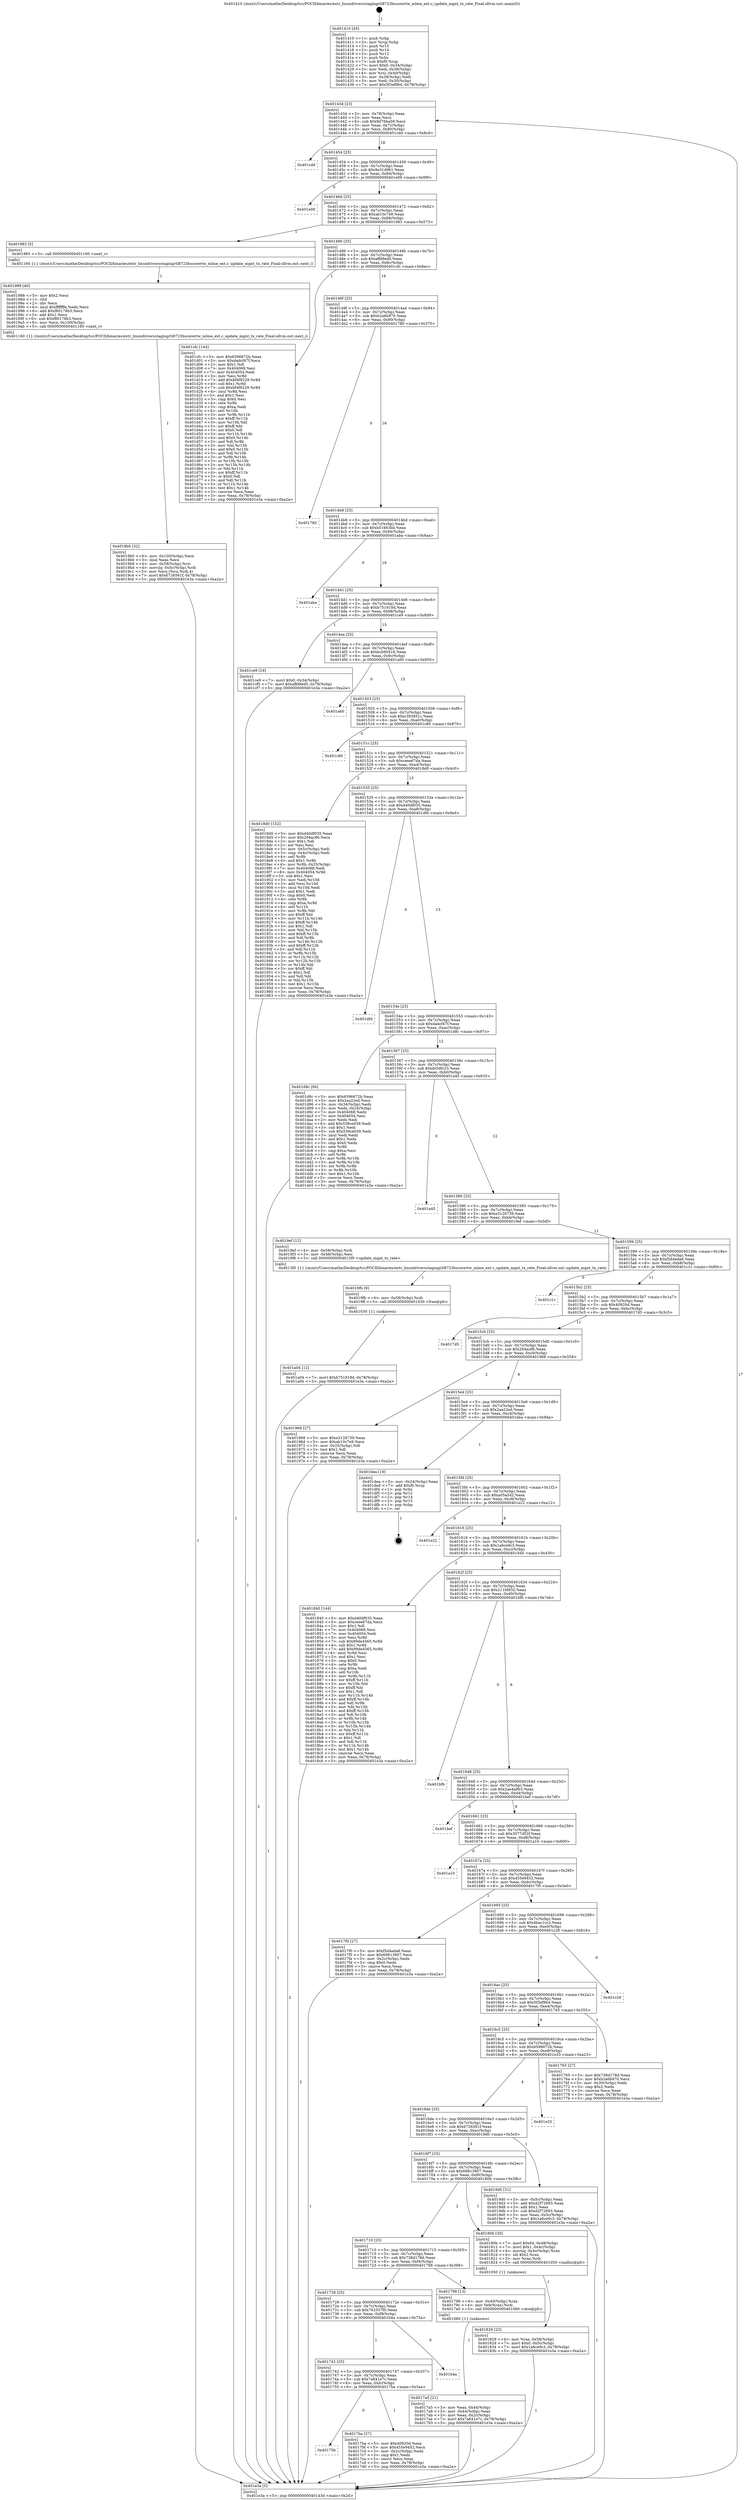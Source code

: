digraph "0x401410" {
  label = "0x401410 (/mnt/c/Users/mathe/Desktop/tcc/POCII/binaries/extr_linuxdriversstagingrtl8723bscorertw_mlme_ext.c_update_mgnt_tx_rate_Final-ollvm.out::main(0))"
  labelloc = "t"
  node[shape=record]

  Entry [label="",width=0.3,height=0.3,shape=circle,fillcolor=black,style=filled]
  "0x40143d" [label="{
     0x40143d [23]\l
     | [instrs]\l
     &nbsp;&nbsp;0x40143d \<+3\>: mov -0x78(%rbp),%eax\l
     &nbsp;&nbsp;0x401440 \<+2\>: mov %eax,%ecx\l
     &nbsp;&nbsp;0x401442 \<+6\>: sub $0x8d76ba59,%ecx\l
     &nbsp;&nbsp;0x401448 \<+3\>: mov %eax,-0x7c(%rbp)\l
     &nbsp;&nbsp;0x40144b \<+3\>: mov %ecx,-0x80(%rbp)\l
     &nbsp;&nbsp;0x40144e \<+6\>: je 0000000000401cdd \<main+0x8cd\>\l
  }"]
  "0x401cdd" [label="{
     0x401cdd\l
  }", style=dashed]
  "0x401454" [label="{
     0x401454 [25]\l
     | [instrs]\l
     &nbsp;&nbsp;0x401454 \<+5\>: jmp 0000000000401459 \<main+0x49\>\l
     &nbsp;&nbsp;0x401459 \<+3\>: mov -0x7c(%rbp),%eax\l
     &nbsp;&nbsp;0x40145c \<+5\>: sub $0x9e31d961,%eax\l
     &nbsp;&nbsp;0x401461 \<+6\>: mov %eax,-0x84(%rbp)\l
     &nbsp;&nbsp;0x401467 \<+6\>: je 0000000000401e09 \<main+0x9f9\>\l
  }"]
  Exit [label="",width=0.3,height=0.3,shape=circle,fillcolor=black,style=filled,peripheries=2]
  "0x401e09" [label="{
     0x401e09\l
  }", style=dashed]
  "0x40146d" [label="{
     0x40146d [25]\l
     | [instrs]\l
     &nbsp;&nbsp;0x40146d \<+5\>: jmp 0000000000401472 \<main+0x62\>\l
     &nbsp;&nbsp;0x401472 \<+3\>: mov -0x7c(%rbp),%eax\l
     &nbsp;&nbsp;0x401475 \<+5\>: sub $0xab10c7e9,%eax\l
     &nbsp;&nbsp;0x40147a \<+6\>: mov %eax,-0x88(%rbp)\l
     &nbsp;&nbsp;0x401480 \<+6\>: je 0000000000401983 \<main+0x573\>\l
  }"]
  "0x401a04" [label="{
     0x401a04 [12]\l
     | [instrs]\l
     &nbsp;&nbsp;0x401a04 \<+7\>: movl $0xb751918d,-0x78(%rbp)\l
     &nbsp;&nbsp;0x401a0b \<+5\>: jmp 0000000000401e3a \<main+0xa2a\>\l
  }"]
  "0x401983" [label="{
     0x401983 [5]\l
     | [instrs]\l
     &nbsp;&nbsp;0x401983 \<+5\>: call 0000000000401160 \<next_i\>\l
     | [calls]\l
     &nbsp;&nbsp;0x401160 \{1\} (/mnt/c/Users/mathe/Desktop/tcc/POCII/binaries/extr_linuxdriversstagingrtl8723bscorertw_mlme_ext.c_update_mgnt_tx_rate_Final-ollvm.out::next_i)\l
  }"]
  "0x401486" [label="{
     0x401486 [25]\l
     | [instrs]\l
     &nbsp;&nbsp;0x401486 \<+5\>: jmp 000000000040148b \<main+0x7b\>\l
     &nbsp;&nbsp;0x40148b \<+3\>: mov -0x7c(%rbp),%eax\l
     &nbsp;&nbsp;0x40148e \<+5\>: sub $0xaffd9ed0,%eax\l
     &nbsp;&nbsp;0x401493 \<+6\>: mov %eax,-0x8c(%rbp)\l
     &nbsp;&nbsp;0x401499 \<+6\>: je 0000000000401cfc \<main+0x8ec\>\l
  }"]
  "0x4019fb" [label="{
     0x4019fb [9]\l
     | [instrs]\l
     &nbsp;&nbsp;0x4019fb \<+4\>: mov -0x58(%rbp),%rdi\l
     &nbsp;&nbsp;0x4019ff \<+5\>: call 0000000000401030 \<free@plt\>\l
     | [calls]\l
     &nbsp;&nbsp;0x401030 \{1\} (unknown)\l
  }"]
  "0x401cfc" [label="{
     0x401cfc [144]\l
     | [instrs]\l
     &nbsp;&nbsp;0x401cfc \<+5\>: mov $0x6596672b,%eax\l
     &nbsp;&nbsp;0x401d01 \<+5\>: mov $0xdadcf47f,%ecx\l
     &nbsp;&nbsp;0x401d06 \<+2\>: mov $0x1,%dl\l
     &nbsp;&nbsp;0x401d08 \<+7\>: mov 0x404068,%esi\l
     &nbsp;&nbsp;0x401d0f \<+7\>: mov 0x404054,%edi\l
     &nbsp;&nbsp;0x401d16 \<+3\>: mov %esi,%r8d\l
     &nbsp;&nbsp;0x401d19 \<+7\>: add $0xbf4f9229,%r8d\l
     &nbsp;&nbsp;0x401d20 \<+4\>: sub $0x1,%r8d\l
     &nbsp;&nbsp;0x401d24 \<+7\>: sub $0xbf4f9229,%r8d\l
     &nbsp;&nbsp;0x401d2b \<+4\>: imul %r8d,%esi\l
     &nbsp;&nbsp;0x401d2f \<+3\>: and $0x1,%esi\l
     &nbsp;&nbsp;0x401d32 \<+3\>: cmp $0x0,%esi\l
     &nbsp;&nbsp;0x401d35 \<+4\>: sete %r9b\l
     &nbsp;&nbsp;0x401d39 \<+3\>: cmp $0xa,%edi\l
     &nbsp;&nbsp;0x401d3c \<+4\>: setl %r10b\l
     &nbsp;&nbsp;0x401d40 \<+3\>: mov %r9b,%r11b\l
     &nbsp;&nbsp;0x401d43 \<+4\>: xor $0xff,%r11b\l
     &nbsp;&nbsp;0x401d47 \<+3\>: mov %r10b,%bl\l
     &nbsp;&nbsp;0x401d4a \<+3\>: xor $0xff,%bl\l
     &nbsp;&nbsp;0x401d4d \<+3\>: xor $0x0,%dl\l
     &nbsp;&nbsp;0x401d50 \<+3\>: mov %r11b,%r14b\l
     &nbsp;&nbsp;0x401d53 \<+4\>: and $0x0,%r14b\l
     &nbsp;&nbsp;0x401d57 \<+3\>: and %dl,%r9b\l
     &nbsp;&nbsp;0x401d5a \<+3\>: mov %bl,%r15b\l
     &nbsp;&nbsp;0x401d5d \<+4\>: and $0x0,%r15b\l
     &nbsp;&nbsp;0x401d61 \<+3\>: and %dl,%r10b\l
     &nbsp;&nbsp;0x401d64 \<+3\>: or %r9b,%r14b\l
     &nbsp;&nbsp;0x401d67 \<+3\>: or %r10b,%r15b\l
     &nbsp;&nbsp;0x401d6a \<+3\>: xor %r15b,%r14b\l
     &nbsp;&nbsp;0x401d6d \<+3\>: or %bl,%r11b\l
     &nbsp;&nbsp;0x401d70 \<+4\>: xor $0xff,%r11b\l
     &nbsp;&nbsp;0x401d74 \<+3\>: or $0x0,%dl\l
     &nbsp;&nbsp;0x401d77 \<+3\>: and %dl,%r11b\l
     &nbsp;&nbsp;0x401d7a \<+3\>: or %r11b,%r14b\l
     &nbsp;&nbsp;0x401d7d \<+4\>: test $0x1,%r14b\l
     &nbsp;&nbsp;0x401d81 \<+3\>: cmovne %ecx,%eax\l
     &nbsp;&nbsp;0x401d84 \<+3\>: mov %eax,-0x78(%rbp)\l
     &nbsp;&nbsp;0x401d87 \<+5\>: jmp 0000000000401e3a \<main+0xa2a\>\l
  }"]
  "0x40149f" [label="{
     0x40149f [25]\l
     | [instrs]\l
     &nbsp;&nbsp;0x40149f \<+5\>: jmp 00000000004014a4 \<main+0x94\>\l
     &nbsp;&nbsp;0x4014a4 \<+3\>: mov -0x7c(%rbp),%eax\l
     &nbsp;&nbsp;0x4014a7 \<+5\>: sub $0xb2a6b970,%eax\l
     &nbsp;&nbsp;0x4014ac \<+6\>: mov %eax,-0x90(%rbp)\l
     &nbsp;&nbsp;0x4014b2 \<+6\>: je 0000000000401780 \<main+0x370\>\l
  }"]
  "0x4019b0" [label="{
     0x4019b0 [32]\l
     | [instrs]\l
     &nbsp;&nbsp;0x4019b0 \<+6\>: mov -0x100(%rbp),%ecx\l
     &nbsp;&nbsp;0x4019b6 \<+3\>: imul %eax,%ecx\l
     &nbsp;&nbsp;0x4019b9 \<+4\>: mov -0x58(%rbp),%rsi\l
     &nbsp;&nbsp;0x4019bd \<+4\>: movslq -0x5c(%rbp),%rdi\l
     &nbsp;&nbsp;0x4019c1 \<+3\>: mov %ecx,(%rsi,%rdi,4)\l
     &nbsp;&nbsp;0x4019c4 \<+7\>: movl $0x6726561f,-0x78(%rbp)\l
     &nbsp;&nbsp;0x4019cb \<+5\>: jmp 0000000000401e3a \<main+0xa2a\>\l
  }"]
  "0x401780" [label="{
     0x401780\l
  }", style=dashed]
  "0x4014b8" [label="{
     0x4014b8 [25]\l
     | [instrs]\l
     &nbsp;&nbsp;0x4014b8 \<+5\>: jmp 00000000004014bd \<main+0xad\>\l
     &nbsp;&nbsp;0x4014bd \<+3\>: mov -0x7c(%rbp),%eax\l
     &nbsp;&nbsp;0x4014c0 \<+5\>: sub $0xb51663bb,%eax\l
     &nbsp;&nbsp;0x4014c5 \<+6\>: mov %eax,-0x94(%rbp)\l
     &nbsp;&nbsp;0x4014cb \<+6\>: je 0000000000401aba \<main+0x6aa\>\l
  }"]
  "0x401988" [label="{
     0x401988 [40]\l
     | [instrs]\l
     &nbsp;&nbsp;0x401988 \<+5\>: mov $0x2,%ecx\l
     &nbsp;&nbsp;0x40198d \<+1\>: cltd\l
     &nbsp;&nbsp;0x40198e \<+2\>: idiv %ecx\l
     &nbsp;&nbsp;0x401990 \<+6\>: imul $0xfffffffe,%edx,%ecx\l
     &nbsp;&nbsp;0x401996 \<+6\>: add $0xf80178b3,%ecx\l
     &nbsp;&nbsp;0x40199c \<+3\>: add $0x1,%ecx\l
     &nbsp;&nbsp;0x40199f \<+6\>: sub $0xf80178b3,%ecx\l
     &nbsp;&nbsp;0x4019a5 \<+6\>: mov %ecx,-0x100(%rbp)\l
     &nbsp;&nbsp;0x4019ab \<+5\>: call 0000000000401160 \<next_i\>\l
     | [calls]\l
     &nbsp;&nbsp;0x401160 \{1\} (/mnt/c/Users/mathe/Desktop/tcc/POCII/binaries/extr_linuxdriversstagingrtl8723bscorertw_mlme_ext.c_update_mgnt_tx_rate_Final-ollvm.out::next_i)\l
  }"]
  "0x401aba" [label="{
     0x401aba\l
  }", style=dashed]
  "0x4014d1" [label="{
     0x4014d1 [25]\l
     | [instrs]\l
     &nbsp;&nbsp;0x4014d1 \<+5\>: jmp 00000000004014d6 \<main+0xc6\>\l
     &nbsp;&nbsp;0x4014d6 \<+3\>: mov -0x7c(%rbp),%eax\l
     &nbsp;&nbsp;0x4014d9 \<+5\>: sub $0xb751918d,%eax\l
     &nbsp;&nbsp;0x4014de \<+6\>: mov %eax,-0x98(%rbp)\l
     &nbsp;&nbsp;0x4014e4 \<+6\>: je 0000000000401ce9 \<main+0x8d9\>\l
  }"]
  "0x401829" [label="{
     0x401829 [23]\l
     | [instrs]\l
     &nbsp;&nbsp;0x401829 \<+4\>: mov %rax,-0x58(%rbp)\l
     &nbsp;&nbsp;0x40182d \<+7\>: movl $0x0,-0x5c(%rbp)\l
     &nbsp;&nbsp;0x401834 \<+7\>: movl $0x1a6ce9c3,-0x78(%rbp)\l
     &nbsp;&nbsp;0x40183b \<+5\>: jmp 0000000000401e3a \<main+0xa2a\>\l
  }"]
  "0x401ce9" [label="{
     0x401ce9 [19]\l
     | [instrs]\l
     &nbsp;&nbsp;0x401ce9 \<+7\>: movl $0x0,-0x34(%rbp)\l
     &nbsp;&nbsp;0x401cf0 \<+7\>: movl $0xaffd9ed0,-0x78(%rbp)\l
     &nbsp;&nbsp;0x401cf7 \<+5\>: jmp 0000000000401e3a \<main+0xa2a\>\l
  }"]
  "0x4014ea" [label="{
     0x4014ea [25]\l
     | [instrs]\l
     &nbsp;&nbsp;0x4014ea \<+5\>: jmp 00000000004014ef \<main+0xdf\>\l
     &nbsp;&nbsp;0x4014ef \<+3\>: mov -0x7c(%rbp),%eax\l
     &nbsp;&nbsp;0x4014f2 \<+5\>: sub $0xbcb90416,%eax\l
     &nbsp;&nbsp;0x4014f7 \<+6\>: mov %eax,-0x9c(%rbp)\l
     &nbsp;&nbsp;0x4014fd \<+6\>: je 0000000000401a60 \<main+0x650\>\l
  }"]
  "0x40175b" [label="{
     0x40175b\l
  }", style=dashed]
  "0x401a60" [label="{
     0x401a60\l
  }", style=dashed]
  "0x401503" [label="{
     0x401503 [25]\l
     | [instrs]\l
     &nbsp;&nbsp;0x401503 \<+5\>: jmp 0000000000401508 \<main+0xf8\>\l
     &nbsp;&nbsp;0x401508 \<+3\>: mov -0x7c(%rbp),%eax\l
     &nbsp;&nbsp;0x40150b \<+5\>: sub $0xc393851c,%eax\l
     &nbsp;&nbsp;0x401510 \<+6\>: mov %eax,-0xa0(%rbp)\l
     &nbsp;&nbsp;0x401516 \<+6\>: je 0000000000401c80 \<main+0x870\>\l
  }"]
  "0x4017ba" [label="{
     0x4017ba [27]\l
     | [instrs]\l
     &nbsp;&nbsp;0x4017ba \<+5\>: mov $0x40920d,%eax\l
     &nbsp;&nbsp;0x4017bf \<+5\>: mov $0x455e9452,%ecx\l
     &nbsp;&nbsp;0x4017c4 \<+3\>: mov -0x2c(%rbp),%edx\l
     &nbsp;&nbsp;0x4017c7 \<+3\>: cmp $0x1,%edx\l
     &nbsp;&nbsp;0x4017ca \<+3\>: cmovl %ecx,%eax\l
     &nbsp;&nbsp;0x4017cd \<+3\>: mov %eax,-0x78(%rbp)\l
     &nbsp;&nbsp;0x4017d0 \<+5\>: jmp 0000000000401e3a \<main+0xa2a\>\l
  }"]
  "0x401c80" [label="{
     0x401c80\l
  }", style=dashed]
  "0x40151c" [label="{
     0x40151c [25]\l
     | [instrs]\l
     &nbsp;&nbsp;0x40151c \<+5\>: jmp 0000000000401521 \<main+0x111\>\l
     &nbsp;&nbsp;0x401521 \<+3\>: mov -0x7c(%rbp),%eax\l
     &nbsp;&nbsp;0x401524 \<+5\>: sub $0xceee67da,%eax\l
     &nbsp;&nbsp;0x401529 \<+6\>: mov %eax,-0xa4(%rbp)\l
     &nbsp;&nbsp;0x40152f \<+6\>: je 00000000004018d0 \<main+0x4c0\>\l
  }"]
  "0x401742" [label="{
     0x401742 [25]\l
     | [instrs]\l
     &nbsp;&nbsp;0x401742 \<+5\>: jmp 0000000000401747 \<main+0x337\>\l
     &nbsp;&nbsp;0x401747 \<+3\>: mov -0x7c(%rbp),%eax\l
     &nbsp;&nbsp;0x40174a \<+5\>: sub $0x7a641e7c,%eax\l
     &nbsp;&nbsp;0x40174f \<+6\>: mov %eax,-0xfc(%rbp)\l
     &nbsp;&nbsp;0x401755 \<+6\>: je 00000000004017ba \<main+0x3aa\>\l
  }"]
  "0x4018d0" [label="{
     0x4018d0 [152]\l
     | [instrs]\l
     &nbsp;&nbsp;0x4018d0 \<+5\>: mov $0xd40df035,%eax\l
     &nbsp;&nbsp;0x4018d5 \<+5\>: mov $0x294ac86,%ecx\l
     &nbsp;&nbsp;0x4018da \<+2\>: mov $0x1,%dl\l
     &nbsp;&nbsp;0x4018dc \<+2\>: xor %esi,%esi\l
     &nbsp;&nbsp;0x4018de \<+3\>: mov -0x5c(%rbp),%edi\l
     &nbsp;&nbsp;0x4018e1 \<+3\>: cmp -0x4c(%rbp),%edi\l
     &nbsp;&nbsp;0x4018e4 \<+4\>: setl %r8b\l
     &nbsp;&nbsp;0x4018e8 \<+4\>: and $0x1,%r8b\l
     &nbsp;&nbsp;0x4018ec \<+4\>: mov %r8b,-0x25(%rbp)\l
     &nbsp;&nbsp;0x4018f0 \<+7\>: mov 0x404068,%edi\l
     &nbsp;&nbsp;0x4018f7 \<+8\>: mov 0x404054,%r9d\l
     &nbsp;&nbsp;0x4018ff \<+3\>: sub $0x1,%esi\l
     &nbsp;&nbsp;0x401902 \<+3\>: mov %edi,%r10d\l
     &nbsp;&nbsp;0x401905 \<+3\>: add %esi,%r10d\l
     &nbsp;&nbsp;0x401908 \<+4\>: imul %r10d,%edi\l
     &nbsp;&nbsp;0x40190c \<+3\>: and $0x1,%edi\l
     &nbsp;&nbsp;0x40190f \<+3\>: cmp $0x0,%edi\l
     &nbsp;&nbsp;0x401912 \<+4\>: sete %r8b\l
     &nbsp;&nbsp;0x401916 \<+4\>: cmp $0xa,%r9d\l
     &nbsp;&nbsp;0x40191a \<+4\>: setl %r11b\l
     &nbsp;&nbsp;0x40191e \<+3\>: mov %r8b,%bl\l
     &nbsp;&nbsp;0x401921 \<+3\>: xor $0xff,%bl\l
     &nbsp;&nbsp;0x401924 \<+3\>: mov %r11b,%r14b\l
     &nbsp;&nbsp;0x401927 \<+4\>: xor $0xff,%r14b\l
     &nbsp;&nbsp;0x40192b \<+3\>: xor $0x1,%dl\l
     &nbsp;&nbsp;0x40192e \<+3\>: mov %bl,%r15b\l
     &nbsp;&nbsp;0x401931 \<+4\>: and $0xff,%r15b\l
     &nbsp;&nbsp;0x401935 \<+3\>: and %dl,%r8b\l
     &nbsp;&nbsp;0x401938 \<+3\>: mov %r14b,%r12b\l
     &nbsp;&nbsp;0x40193b \<+4\>: and $0xff,%r12b\l
     &nbsp;&nbsp;0x40193f \<+3\>: and %dl,%r11b\l
     &nbsp;&nbsp;0x401942 \<+3\>: or %r8b,%r15b\l
     &nbsp;&nbsp;0x401945 \<+3\>: or %r11b,%r12b\l
     &nbsp;&nbsp;0x401948 \<+3\>: xor %r12b,%r15b\l
     &nbsp;&nbsp;0x40194b \<+3\>: or %r14b,%bl\l
     &nbsp;&nbsp;0x40194e \<+3\>: xor $0xff,%bl\l
     &nbsp;&nbsp;0x401951 \<+3\>: or $0x1,%dl\l
     &nbsp;&nbsp;0x401954 \<+2\>: and %dl,%bl\l
     &nbsp;&nbsp;0x401956 \<+3\>: or %bl,%r15b\l
     &nbsp;&nbsp;0x401959 \<+4\>: test $0x1,%r15b\l
     &nbsp;&nbsp;0x40195d \<+3\>: cmovne %ecx,%eax\l
     &nbsp;&nbsp;0x401960 \<+3\>: mov %eax,-0x78(%rbp)\l
     &nbsp;&nbsp;0x401963 \<+5\>: jmp 0000000000401e3a \<main+0xa2a\>\l
  }"]
  "0x401535" [label="{
     0x401535 [25]\l
     | [instrs]\l
     &nbsp;&nbsp;0x401535 \<+5\>: jmp 000000000040153a \<main+0x12a\>\l
     &nbsp;&nbsp;0x40153a \<+3\>: mov -0x7c(%rbp),%eax\l
     &nbsp;&nbsp;0x40153d \<+5\>: sub $0xd40df035,%eax\l
     &nbsp;&nbsp;0x401542 \<+6\>: mov %eax,-0xa8(%rbp)\l
     &nbsp;&nbsp;0x401548 \<+6\>: je 0000000000401dfd \<main+0x9ed\>\l
  }"]
  "0x401b4a" [label="{
     0x401b4a\l
  }", style=dashed]
  "0x401dfd" [label="{
     0x401dfd\l
  }", style=dashed]
  "0x40154e" [label="{
     0x40154e [25]\l
     | [instrs]\l
     &nbsp;&nbsp;0x40154e \<+5\>: jmp 0000000000401553 \<main+0x143\>\l
     &nbsp;&nbsp;0x401553 \<+3\>: mov -0x7c(%rbp),%eax\l
     &nbsp;&nbsp;0x401556 \<+5\>: sub $0xdadcf47f,%eax\l
     &nbsp;&nbsp;0x40155b \<+6\>: mov %eax,-0xac(%rbp)\l
     &nbsp;&nbsp;0x401561 \<+6\>: je 0000000000401d8c \<main+0x97c\>\l
  }"]
  "0x4017a5" [label="{
     0x4017a5 [21]\l
     | [instrs]\l
     &nbsp;&nbsp;0x4017a5 \<+3\>: mov %eax,-0x44(%rbp)\l
     &nbsp;&nbsp;0x4017a8 \<+3\>: mov -0x44(%rbp),%eax\l
     &nbsp;&nbsp;0x4017ab \<+3\>: mov %eax,-0x2c(%rbp)\l
     &nbsp;&nbsp;0x4017ae \<+7\>: movl $0x7a641e7c,-0x78(%rbp)\l
     &nbsp;&nbsp;0x4017b5 \<+5\>: jmp 0000000000401e3a \<main+0xa2a\>\l
  }"]
  "0x401d8c" [label="{
     0x401d8c [94]\l
     | [instrs]\l
     &nbsp;&nbsp;0x401d8c \<+5\>: mov $0x6596672b,%eax\l
     &nbsp;&nbsp;0x401d91 \<+5\>: mov $0x2aa22ed,%ecx\l
     &nbsp;&nbsp;0x401d96 \<+3\>: mov -0x34(%rbp),%edx\l
     &nbsp;&nbsp;0x401d99 \<+3\>: mov %edx,-0x24(%rbp)\l
     &nbsp;&nbsp;0x401d9c \<+7\>: mov 0x404068,%edx\l
     &nbsp;&nbsp;0x401da3 \<+7\>: mov 0x404054,%esi\l
     &nbsp;&nbsp;0x401daa \<+2\>: mov %edx,%edi\l
     &nbsp;&nbsp;0x401dac \<+6\>: add $0x539ce039,%edi\l
     &nbsp;&nbsp;0x401db2 \<+3\>: sub $0x1,%edi\l
     &nbsp;&nbsp;0x401db5 \<+6\>: sub $0x539ce039,%edi\l
     &nbsp;&nbsp;0x401dbb \<+3\>: imul %edi,%edx\l
     &nbsp;&nbsp;0x401dbe \<+3\>: and $0x1,%edx\l
     &nbsp;&nbsp;0x401dc1 \<+3\>: cmp $0x0,%edx\l
     &nbsp;&nbsp;0x401dc4 \<+4\>: sete %r8b\l
     &nbsp;&nbsp;0x401dc8 \<+3\>: cmp $0xa,%esi\l
     &nbsp;&nbsp;0x401dcb \<+4\>: setl %r9b\l
     &nbsp;&nbsp;0x401dcf \<+3\>: mov %r8b,%r10b\l
     &nbsp;&nbsp;0x401dd2 \<+3\>: and %r9b,%r10b\l
     &nbsp;&nbsp;0x401dd5 \<+3\>: xor %r9b,%r8b\l
     &nbsp;&nbsp;0x401dd8 \<+3\>: or %r8b,%r10b\l
     &nbsp;&nbsp;0x401ddb \<+4\>: test $0x1,%r10b\l
     &nbsp;&nbsp;0x401ddf \<+3\>: cmovne %ecx,%eax\l
     &nbsp;&nbsp;0x401de2 \<+3\>: mov %eax,-0x78(%rbp)\l
     &nbsp;&nbsp;0x401de5 \<+5\>: jmp 0000000000401e3a \<main+0xa2a\>\l
  }"]
  "0x401567" [label="{
     0x401567 [25]\l
     | [instrs]\l
     &nbsp;&nbsp;0x401567 \<+5\>: jmp 000000000040156c \<main+0x15c\>\l
     &nbsp;&nbsp;0x40156c \<+3\>: mov -0x7c(%rbp),%eax\l
     &nbsp;&nbsp;0x40156f \<+5\>: sub $0xdc5dfc23,%eax\l
     &nbsp;&nbsp;0x401574 \<+6\>: mov %eax,-0xb0(%rbp)\l
     &nbsp;&nbsp;0x40157a \<+6\>: je 0000000000401a45 \<main+0x635\>\l
  }"]
  "0x401729" [label="{
     0x401729 [25]\l
     | [instrs]\l
     &nbsp;&nbsp;0x401729 \<+5\>: jmp 000000000040172e \<main+0x31e\>\l
     &nbsp;&nbsp;0x40172e \<+3\>: mov -0x7c(%rbp),%eax\l
     &nbsp;&nbsp;0x401731 \<+5\>: sub $0x762557f0,%eax\l
     &nbsp;&nbsp;0x401736 \<+6\>: mov %eax,-0xf8(%rbp)\l
     &nbsp;&nbsp;0x40173c \<+6\>: je 0000000000401b4a \<main+0x73a\>\l
  }"]
  "0x401a45" [label="{
     0x401a45\l
  }", style=dashed]
  "0x401580" [label="{
     0x401580 [25]\l
     | [instrs]\l
     &nbsp;&nbsp;0x401580 \<+5\>: jmp 0000000000401585 \<main+0x175\>\l
     &nbsp;&nbsp;0x401585 \<+3\>: mov -0x7c(%rbp),%eax\l
     &nbsp;&nbsp;0x401588 \<+5\>: sub $0xe3126739,%eax\l
     &nbsp;&nbsp;0x40158d \<+6\>: mov %eax,-0xb4(%rbp)\l
     &nbsp;&nbsp;0x401593 \<+6\>: je 00000000004019ef \<main+0x5df\>\l
  }"]
  "0x401798" [label="{
     0x401798 [13]\l
     | [instrs]\l
     &nbsp;&nbsp;0x401798 \<+4\>: mov -0x40(%rbp),%rax\l
     &nbsp;&nbsp;0x40179c \<+4\>: mov 0x8(%rax),%rdi\l
     &nbsp;&nbsp;0x4017a0 \<+5\>: call 0000000000401060 \<atoi@plt\>\l
     | [calls]\l
     &nbsp;&nbsp;0x401060 \{1\} (unknown)\l
  }"]
  "0x4019ef" [label="{
     0x4019ef [12]\l
     | [instrs]\l
     &nbsp;&nbsp;0x4019ef \<+4\>: mov -0x58(%rbp),%rdi\l
     &nbsp;&nbsp;0x4019f3 \<+3\>: mov -0x48(%rbp),%esi\l
     &nbsp;&nbsp;0x4019f6 \<+5\>: call 00000000004013f0 \<update_mgnt_tx_rate\>\l
     | [calls]\l
     &nbsp;&nbsp;0x4013f0 \{1\} (/mnt/c/Users/mathe/Desktop/tcc/POCII/binaries/extr_linuxdriversstagingrtl8723bscorertw_mlme_ext.c_update_mgnt_tx_rate_Final-ollvm.out::update_mgnt_tx_rate)\l
  }"]
  "0x401599" [label="{
     0x401599 [25]\l
     | [instrs]\l
     &nbsp;&nbsp;0x401599 \<+5\>: jmp 000000000040159e \<main+0x18e\>\l
     &nbsp;&nbsp;0x40159e \<+3\>: mov -0x7c(%rbp),%eax\l
     &nbsp;&nbsp;0x4015a1 \<+5\>: sub $0xf5d4eda8,%eax\l
     &nbsp;&nbsp;0x4015a6 \<+6\>: mov %eax,-0xb8(%rbp)\l
     &nbsp;&nbsp;0x4015ac \<+6\>: je 0000000000401c1c \<main+0x80c\>\l
  }"]
  "0x401710" [label="{
     0x401710 [25]\l
     | [instrs]\l
     &nbsp;&nbsp;0x401710 \<+5\>: jmp 0000000000401715 \<main+0x305\>\l
     &nbsp;&nbsp;0x401715 \<+3\>: mov -0x7c(%rbp),%eax\l
     &nbsp;&nbsp;0x401718 \<+5\>: sub $0x738d178d,%eax\l
     &nbsp;&nbsp;0x40171d \<+6\>: mov %eax,-0xf4(%rbp)\l
     &nbsp;&nbsp;0x401723 \<+6\>: je 0000000000401798 \<main+0x388\>\l
  }"]
  "0x401c1c" [label="{
     0x401c1c\l
  }", style=dashed]
  "0x4015b2" [label="{
     0x4015b2 [25]\l
     | [instrs]\l
     &nbsp;&nbsp;0x4015b2 \<+5\>: jmp 00000000004015b7 \<main+0x1a7\>\l
     &nbsp;&nbsp;0x4015b7 \<+3\>: mov -0x7c(%rbp),%eax\l
     &nbsp;&nbsp;0x4015ba \<+5\>: sub $0x40920d,%eax\l
     &nbsp;&nbsp;0x4015bf \<+6\>: mov %eax,-0xbc(%rbp)\l
     &nbsp;&nbsp;0x4015c5 \<+6\>: je 00000000004017d5 \<main+0x3c5\>\l
  }"]
  "0x40180b" [label="{
     0x40180b [30]\l
     | [instrs]\l
     &nbsp;&nbsp;0x40180b \<+7\>: movl $0x64,-0x48(%rbp)\l
     &nbsp;&nbsp;0x401812 \<+7\>: movl $0x1,-0x4c(%rbp)\l
     &nbsp;&nbsp;0x401819 \<+4\>: movslq -0x4c(%rbp),%rax\l
     &nbsp;&nbsp;0x40181d \<+4\>: shl $0x2,%rax\l
     &nbsp;&nbsp;0x401821 \<+3\>: mov %rax,%rdi\l
     &nbsp;&nbsp;0x401824 \<+5\>: call 0000000000401050 \<malloc@plt\>\l
     | [calls]\l
     &nbsp;&nbsp;0x401050 \{1\} (unknown)\l
  }"]
  "0x4017d5" [label="{
     0x4017d5\l
  }", style=dashed]
  "0x4015cb" [label="{
     0x4015cb [25]\l
     | [instrs]\l
     &nbsp;&nbsp;0x4015cb \<+5\>: jmp 00000000004015d0 \<main+0x1c0\>\l
     &nbsp;&nbsp;0x4015d0 \<+3\>: mov -0x7c(%rbp),%eax\l
     &nbsp;&nbsp;0x4015d3 \<+5\>: sub $0x294ac86,%eax\l
     &nbsp;&nbsp;0x4015d8 \<+6\>: mov %eax,-0xc0(%rbp)\l
     &nbsp;&nbsp;0x4015de \<+6\>: je 0000000000401968 \<main+0x558\>\l
  }"]
  "0x4016f7" [label="{
     0x4016f7 [25]\l
     | [instrs]\l
     &nbsp;&nbsp;0x4016f7 \<+5\>: jmp 00000000004016fc \<main+0x2ec\>\l
     &nbsp;&nbsp;0x4016fc \<+3\>: mov -0x7c(%rbp),%eax\l
     &nbsp;&nbsp;0x4016ff \<+5\>: sub $0x69813907,%eax\l
     &nbsp;&nbsp;0x401704 \<+6\>: mov %eax,-0xf0(%rbp)\l
     &nbsp;&nbsp;0x40170a \<+6\>: je 000000000040180b \<main+0x3fb\>\l
  }"]
  "0x401968" [label="{
     0x401968 [27]\l
     | [instrs]\l
     &nbsp;&nbsp;0x401968 \<+5\>: mov $0xe3126739,%eax\l
     &nbsp;&nbsp;0x40196d \<+5\>: mov $0xab10c7e9,%ecx\l
     &nbsp;&nbsp;0x401972 \<+3\>: mov -0x25(%rbp),%dl\l
     &nbsp;&nbsp;0x401975 \<+3\>: test $0x1,%dl\l
     &nbsp;&nbsp;0x401978 \<+3\>: cmovne %ecx,%eax\l
     &nbsp;&nbsp;0x40197b \<+3\>: mov %eax,-0x78(%rbp)\l
     &nbsp;&nbsp;0x40197e \<+5\>: jmp 0000000000401e3a \<main+0xa2a\>\l
  }"]
  "0x4015e4" [label="{
     0x4015e4 [25]\l
     | [instrs]\l
     &nbsp;&nbsp;0x4015e4 \<+5\>: jmp 00000000004015e9 \<main+0x1d9\>\l
     &nbsp;&nbsp;0x4015e9 \<+3\>: mov -0x7c(%rbp),%eax\l
     &nbsp;&nbsp;0x4015ec \<+5\>: sub $0x2aa22ed,%eax\l
     &nbsp;&nbsp;0x4015f1 \<+6\>: mov %eax,-0xc4(%rbp)\l
     &nbsp;&nbsp;0x4015f7 \<+6\>: je 0000000000401dea \<main+0x9da\>\l
  }"]
  "0x4019d0" [label="{
     0x4019d0 [31]\l
     | [instrs]\l
     &nbsp;&nbsp;0x4019d0 \<+3\>: mov -0x5c(%rbp),%eax\l
     &nbsp;&nbsp;0x4019d3 \<+5\>: add $0xd2f72693,%eax\l
     &nbsp;&nbsp;0x4019d8 \<+3\>: add $0x1,%eax\l
     &nbsp;&nbsp;0x4019db \<+5\>: sub $0xd2f72693,%eax\l
     &nbsp;&nbsp;0x4019e0 \<+3\>: mov %eax,-0x5c(%rbp)\l
     &nbsp;&nbsp;0x4019e3 \<+7\>: movl $0x1a6ce9c3,-0x78(%rbp)\l
     &nbsp;&nbsp;0x4019ea \<+5\>: jmp 0000000000401e3a \<main+0xa2a\>\l
  }"]
  "0x401dea" [label="{
     0x401dea [19]\l
     | [instrs]\l
     &nbsp;&nbsp;0x401dea \<+3\>: mov -0x24(%rbp),%eax\l
     &nbsp;&nbsp;0x401ded \<+7\>: add $0xf0,%rsp\l
     &nbsp;&nbsp;0x401df4 \<+1\>: pop %rbx\l
     &nbsp;&nbsp;0x401df5 \<+2\>: pop %r12\l
     &nbsp;&nbsp;0x401df7 \<+2\>: pop %r14\l
     &nbsp;&nbsp;0x401df9 \<+2\>: pop %r15\l
     &nbsp;&nbsp;0x401dfb \<+1\>: pop %rbp\l
     &nbsp;&nbsp;0x401dfc \<+1\>: ret\l
  }"]
  "0x4015fd" [label="{
     0x4015fd [25]\l
     | [instrs]\l
     &nbsp;&nbsp;0x4015fd \<+5\>: jmp 0000000000401602 \<main+0x1f2\>\l
     &nbsp;&nbsp;0x401602 \<+3\>: mov -0x7c(%rbp),%eax\l
     &nbsp;&nbsp;0x401605 \<+5\>: sub $0xa05a542,%eax\l
     &nbsp;&nbsp;0x40160a \<+6\>: mov %eax,-0xc8(%rbp)\l
     &nbsp;&nbsp;0x401610 \<+6\>: je 0000000000401e22 \<main+0xa12\>\l
  }"]
  "0x4016de" [label="{
     0x4016de [25]\l
     | [instrs]\l
     &nbsp;&nbsp;0x4016de \<+5\>: jmp 00000000004016e3 \<main+0x2d3\>\l
     &nbsp;&nbsp;0x4016e3 \<+3\>: mov -0x7c(%rbp),%eax\l
     &nbsp;&nbsp;0x4016e6 \<+5\>: sub $0x6726561f,%eax\l
     &nbsp;&nbsp;0x4016eb \<+6\>: mov %eax,-0xec(%rbp)\l
     &nbsp;&nbsp;0x4016f1 \<+6\>: je 00000000004019d0 \<main+0x5c0\>\l
  }"]
  "0x401e22" [label="{
     0x401e22\l
  }", style=dashed]
  "0x401616" [label="{
     0x401616 [25]\l
     | [instrs]\l
     &nbsp;&nbsp;0x401616 \<+5\>: jmp 000000000040161b \<main+0x20b\>\l
     &nbsp;&nbsp;0x40161b \<+3\>: mov -0x7c(%rbp),%eax\l
     &nbsp;&nbsp;0x40161e \<+5\>: sub $0x1a6ce9c3,%eax\l
     &nbsp;&nbsp;0x401623 \<+6\>: mov %eax,-0xcc(%rbp)\l
     &nbsp;&nbsp;0x401629 \<+6\>: je 0000000000401840 \<main+0x430\>\l
  }"]
  "0x401e33" [label="{
     0x401e33\l
  }", style=dashed]
  "0x401840" [label="{
     0x401840 [144]\l
     | [instrs]\l
     &nbsp;&nbsp;0x401840 \<+5\>: mov $0xd40df035,%eax\l
     &nbsp;&nbsp;0x401845 \<+5\>: mov $0xceee67da,%ecx\l
     &nbsp;&nbsp;0x40184a \<+2\>: mov $0x1,%dl\l
     &nbsp;&nbsp;0x40184c \<+7\>: mov 0x404068,%esi\l
     &nbsp;&nbsp;0x401853 \<+7\>: mov 0x404054,%edi\l
     &nbsp;&nbsp;0x40185a \<+3\>: mov %esi,%r8d\l
     &nbsp;&nbsp;0x40185d \<+7\>: sub $0x99de4565,%r8d\l
     &nbsp;&nbsp;0x401864 \<+4\>: sub $0x1,%r8d\l
     &nbsp;&nbsp;0x401868 \<+7\>: add $0x99de4565,%r8d\l
     &nbsp;&nbsp;0x40186f \<+4\>: imul %r8d,%esi\l
     &nbsp;&nbsp;0x401873 \<+3\>: and $0x1,%esi\l
     &nbsp;&nbsp;0x401876 \<+3\>: cmp $0x0,%esi\l
     &nbsp;&nbsp;0x401879 \<+4\>: sete %r9b\l
     &nbsp;&nbsp;0x40187d \<+3\>: cmp $0xa,%edi\l
     &nbsp;&nbsp;0x401880 \<+4\>: setl %r10b\l
     &nbsp;&nbsp;0x401884 \<+3\>: mov %r9b,%r11b\l
     &nbsp;&nbsp;0x401887 \<+4\>: xor $0xff,%r11b\l
     &nbsp;&nbsp;0x40188b \<+3\>: mov %r10b,%bl\l
     &nbsp;&nbsp;0x40188e \<+3\>: xor $0xff,%bl\l
     &nbsp;&nbsp;0x401891 \<+3\>: xor $0x1,%dl\l
     &nbsp;&nbsp;0x401894 \<+3\>: mov %r11b,%r14b\l
     &nbsp;&nbsp;0x401897 \<+4\>: and $0xff,%r14b\l
     &nbsp;&nbsp;0x40189b \<+3\>: and %dl,%r9b\l
     &nbsp;&nbsp;0x40189e \<+3\>: mov %bl,%r15b\l
     &nbsp;&nbsp;0x4018a1 \<+4\>: and $0xff,%r15b\l
     &nbsp;&nbsp;0x4018a5 \<+3\>: and %dl,%r10b\l
     &nbsp;&nbsp;0x4018a8 \<+3\>: or %r9b,%r14b\l
     &nbsp;&nbsp;0x4018ab \<+3\>: or %r10b,%r15b\l
     &nbsp;&nbsp;0x4018ae \<+3\>: xor %r15b,%r14b\l
     &nbsp;&nbsp;0x4018b1 \<+3\>: or %bl,%r11b\l
     &nbsp;&nbsp;0x4018b4 \<+4\>: xor $0xff,%r11b\l
     &nbsp;&nbsp;0x4018b8 \<+3\>: or $0x1,%dl\l
     &nbsp;&nbsp;0x4018bb \<+3\>: and %dl,%r11b\l
     &nbsp;&nbsp;0x4018be \<+3\>: or %r11b,%r14b\l
     &nbsp;&nbsp;0x4018c1 \<+4\>: test $0x1,%r14b\l
     &nbsp;&nbsp;0x4018c5 \<+3\>: cmovne %ecx,%eax\l
     &nbsp;&nbsp;0x4018c8 \<+3\>: mov %eax,-0x78(%rbp)\l
     &nbsp;&nbsp;0x4018cb \<+5\>: jmp 0000000000401e3a \<main+0xa2a\>\l
  }"]
  "0x40162f" [label="{
     0x40162f [25]\l
     | [instrs]\l
     &nbsp;&nbsp;0x40162f \<+5\>: jmp 0000000000401634 \<main+0x224\>\l
     &nbsp;&nbsp;0x401634 \<+3\>: mov -0x7c(%rbp),%eax\l
     &nbsp;&nbsp;0x401637 \<+5\>: sub $0x211fd932,%eax\l
     &nbsp;&nbsp;0x40163c \<+6\>: mov %eax,-0xd0(%rbp)\l
     &nbsp;&nbsp;0x401642 \<+6\>: je 0000000000401bfb \<main+0x7eb\>\l
  }"]
  "0x401410" [label="{
     0x401410 [45]\l
     | [instrs]\l
     &nbsp;&nbsp;0x401410 \<+1\>: push %rbp\l
     &nbsp;&nbsp;0x401411 \<+3\>: mov %rsp,%rbp\l
     &nbsp;&nbsp;0x401414 \<+2\>: push %r15\l
     &nbsp;&nbsp;0x401416 \<+2\>: push %r14\l
     &nbsp;&nbsp;0x401418 \<+2\>: push %r12\l
     &nbsp;&nbsp;0x40141a \<+1\>: push %rbx\l
     &nbsp;&nbsp;0x40141b \<+7\>: sub $0xf0,%rsp\l
     &nbsp;&nbsp;0x401422 \<+7\>: movl $0x0,-0x34(%rbp)\l
     &nbsp;&nbsp;0x401429 \<+3\>: mov %edi,-0x38(%rbp)\l
     &nbsp;&nbsp;0x40142c \<+4\>: mov %rsi,-0x40(%rbp)\l
     &nbsp;&nbsp;0x401430 \<+3\>: mov -0x38(%rbp),%edi\l
     &nbsp;&nbsp;0x401433 \<+3\>: mov %edi,-0x30(%rbp)\l
     &nbsp;&nbsp;0x401436 \<+7\>: movl $0x5f3ef9b4,-0x78(%rbp)\l
  }"]
  "0x401bfb" [label="{
     0x401bfb\l
  }", style=dashed]
  "0x401648" [label="{
     0x401648 [25]\l
     | [instrs]\l
     &nbsp;&nbsp;0x401648 \<+5\>: jmp 000000000040164d \<main+0x23d\>\l
     &nbsp;&nbsp;0x40164d \<+3\>: mov -0x7c(%rbp),%eax\l
     &nbsp;&nbsp;0x401650 \<+5\>: sub $0x2ae4a9b3,%eax\l
     &nbsp;&nbsp;0x401655 \<+6\>: mov %eax,-0xd4(%rbp)\l
     &nbsp;&nbsp;0x40165b \<+6\>: je 0000000000401bef \<main+0x7df\>\l
  }"]
  "0x401e3a" [label="{
     0x401e3a [5]\l
     | [instrs]\l
     &nbsp;&nbsp;0x401e3a \<+5\>: jmp 000000000040143d \<main+0x2d\>\l
  }"]
  "0x401bef" [label="{
     0x401bef\l
  }", style=dashed]
  "0x401661" [label="{
     0x401661 [25]\l
     | [instrs]\l
     &nbsp;&nbsp;0x401661 \<+5\>: jmp 0000000000401666 \<main+0x256\>\l
     &nbsp;&nbsp;0x401666 \<+3\>: mov -0x7c(%rbp),%eax\l
     &nbsp;&nbsp;0x401669 \<+5\>: sub $0x3077d52f,%eax\l
     &nbsp;&nbsp;0x40166e \<+6\>: mov %eax,-0xd8(%rbp)\l
     &nbsp;&nbsp;0x401674 \<+6\>: je 0000000000401a10 \<main+0x600\>\l
  }"]
  "0x4016c5" [label="{
     0x4016c5 [25]\l
     | [instrs]\l
     &nbsp;&nbsp;0x4016c5 \<+5\>: jmp 00000000004016ca \<main+0x2ba\>\l
     &nbsp;&nbsp;0x4016ca \<+3\>: mov -0x7c(%rbp),%eax\l
     &nbsp;&nbsp;0x4016cd \<+5\>: sub $0x6596672b,%eax\l
     &nbsp;&nbsp;0x4016d2 \<+6\>: mov %eax,-0xe8(%rbp)\l
     &nbsp;&nbsp;0x4016d8 \<+6\>: je 0000000000401e33 \<main+0xa23\>\l
  }"]
  "0x401a10" [label="{
     0x401a10\l
  }", style=dashed]
  "0x40167a" [label="{
     0x40167a [25]\l
     | [instrs]\l
     &nbsp;&nbsp;0x40167a \<+5\>: jmp 000000000040167f \<main+0x26f\>\l
     &nbsp;&nbsp;0x40167f \<+3\>: mov -0x7c(%rbp),%eax\l
     &nbsp;&nbsp;0x401682 \<+5\>: sub $0x455e9452,%eax\l
     &nbsp;&nbsp;0x401687 \<+6\>: mov %eax,-0xdc(%rbp)\l
     &nbsp;&nbsp;0x40168d \<+6\>: je 00000000004017f0 \<main+0x3e0\>\l
  }"]
  "0x401765" [label="{
     0x401765 [27]\l
     | [instrs]\l
     &nbsp;&nbsp;0x401765 \<+5\>: mov $0x738d178d,%eax\l
     &nbsp;&nbsp;0x40176a \<+5\>: mov $0xb2a6b970,%ecx\l
     &nbsp;&nbsp;0x40176f \<+3\>: mov -0x30(%rbp),%edx\l
     &nbsp;&nbsp;0x401772 \<+3\>: cmp $0x2,%edx\l
     &nbsp;&nbsp;0x401775 \<+3\>: cmovne %ecx,%eax\l
     &nbsp;&nbsp;0x401778 \<+3\>: mov %eax,-0x78(%rbp)\l
     &nbsp;&nbsp;0x40177b \<+5\>: jmp 0000000000401e3a \<main+0xa2a\>\l
  }"]
  "0x4017f0" [label="{
     0x4017f0 [27]\l
     | [instrs]\l
     &nbsp;&nbsp;0x4017f0 \<+5\>: mov $0xf5d4eda8,%eax\l
     &nbsp;&nbsp;0x4017f5 \<+5\>: mov $0x69813907,%ecx\l
     &nbsp;&nbsp;0x4017fa \<+3\>: mov -0x2c(%rbp),%edx\l
     &nbsp;&nbsp;0x4017fd \<+3\>: cmp $0x0,%edx\l
     &nbsp;&nbsp;0x401800 \<+3\>: cmove %ecx,%eax\l
     &nbsp;&nbsp;0x401803 \<+3\>: mov %eax,-0x78(%rbp)\l
     &nbsp;&nbsp;0x401806 \<+5\>: jmp 0000000000401e3a \<main+0xa2a\>\l
  }"]
  "0x401693" [label="{
     0x401693 [25]\l
     | [instrs]\l
     &nbsp;&nbsp;0x401693 \<+5\>: jmp 0000000000401698 \<main+0x288\>\l
     &nbsp;&nbsp;0x401698 \<+3\>: mov -0x7c(%rbp),%eax\l
     &nbsp;&nbsp;0x40169b \<+5\>: sub $0x4bac1cc2,%eax\l
     &nbsp;&nbsp;0x4016a0 \<+6\>: mov %eax,-0xe0(%rbp)\l
     &nbsp;&nbsp;0x4016a6 \<+6\>: je 0000000000401c28 \<main+0x818\>\l
  }"]
  "0x4016ac" [label="{
     0x4016ac [25]\l
     | [instrs]\l
     &nbsp;&nbsp;0x4016ac \<+5\>: jmp 00000000004016b1 \<main+0x2a1\>\l
     &nbsp;&nbsp;0x4016b1 \<+3\>: mov -0x7c(%rbp),%eax\l
     &nbsp;&nbsp;0x4016b4 \<+5\>: sub $0x5f3ef9b4,%eax\l
     &nbsp;&nbsp;0x4016b9 \<+6\>: mov %eax,-0xe4(%rbp)\l
     &nbsp;&nbsp;0x4016bf \<+6\>: je 0000000000401765 \<main+0x355\>\l
  }"]
  "0x401c28" [label="{
     0x401c28\l
  }", style=dashed]
  Entry -> "0x401410" [label=" 1"]
  "0x40143d" -> "0x401cdd" [label=" 0"]
  "0x40143d" -> "0x401454" [label=" 18"]
  "0x401dea" -> Exit [label=" 1"]
  "0x401454" -> "0x401e09" [label=" 0"]
  "0x401454" -> "0x40146d" [label=" 18"]
  "0x401d8c" -> "0x401e3a" [label=" 1"]
  "0x40146d" -> "0x401983" [label=" 1"]
  "0x40146d" -> "0x401486" [label=" 17"]
  "0x401cfc" -> "0x401e3a" [label=" 1"]
  "0x401486" -> "0x401cfc" [label=" 1"]
  "0x401486" -> "0x40149f" [label=" 16"]
  "0x401ce9" -> "0x401e3a" [label=" 1"]
  "0x40149f" -> "0x401780" [label=" 0"]
  "0x40149f" -> "0x4014b8" [label=" 16"]
  "0x401a04" -> "0x401e3a" [label=" 1"]
  "0x4014b8" -> "0x401aba" [label=" 0"]
  "0x4014b8" -> "0x4014d1" [label=" 16"]
  "0x4019fb" -> "0x401a04" [label=" 1"]
  "0x4014d1" -> "0x401ce9" [label=" 1"]
  "0x4014d1" -> "0x4014ea" [label=" 15"]
  "0x4019ef" -> "0x4019fb" [label=" 1"]
  "0x4014ea" -> "0x401a60" [label=" 0"]
  "0x4014ea" -> "0x401503" [label=" 15"]
  "0x4019d0" -> "0x401e3a" [label=" 1"]
  "0x401503" -> "0x401c80" [label=" 0"]
  "0x401503" -> "0x40151c" [label=" 15"]
  "0x4019b0" -> "0x401e3a" [label=" 1"]
  "0x40151c" -> "0x4018d0" [label=" 2"]
  "0x40151c" -> "0x401535" [label=" 13"]
  "0x401983" -> "0x401988" [label=" 1"]
  "0x401535" -> "0x401dfd" [label=" 0"]
  "0x401535" -> "0x40154e" [label=" 13"]
  "0x401968" -> "0x401e3a" [label=" 2"]
  "0x40154e" -> "0x401d8c" [label=" 1"]
  "0x40154e" -> "0x401567" [label=" 12"]
  "0x401840" -> "0x401e3a" [label=" 2"]
  "0x401567" -> "0x401a45" [label=" 0"]
  "0x401567" -> "0x401580" [label=" 12"]
  "0x401829" -> "0x401e3a" [label=" 1"]
  "0x401580" -> "0x4019ef" [label=" 1"]
  "0x401580" -> "0x401599" [label=" 11"]
  "0x40180b" -> "0x401829" [label=" 1"]
  "0x401599" -> "0x401c1c" [label=" 0"]
  "0x401599" -> "0x4015b2" [label=" 11"]
  "0x4017ba" -> "0x401e3a" [label=" 1"]
  "0x4015b2" -> "0x4017d5" [label=" 0"]
  "0x4015b2" -> "0x4015cb" [label=" 11"]
  "0x401742" -> "0x40175b" [label=" 0"]
  "0x4015cb" -> "0x401968" [label=" 2"]
  "0x4015cb" -> "0x4015e4" [label=" 9"]
  "0x401988" -> "0x4019b0" [label=" 1"]
  "0x4015e4" -> "0x401dea" [label=" 1"]
  "0x4015e4" -> "0x4015fd" [label=" 8"]
  "0x401729" -> "0x401742" [label=" 1"]
  "0x4015fd" -> "0x401e22" [label=" 0"]
  "0x4015fd" -> "0x401616" [label=" 8"]
  "0x4018d0" -> "0x401e3a" [label=" 2"]
  "0x401616" -> "0x401840" [label=" 2"]
  "0x401616" -> "0x40162f" [label=" 6"]
  "0x4017a5" -> "0x401e3a" [label=" 1"]
  "0x40162f" -> "0x401bfb" [label=" 0"]
  "0x40162f" -> "0x401648" [label=" 6"]
  "0x401710" -> "0x401729" [label=" 1"]
  "0x401648" -> "0x401bef" [label=" 0"]
  "0x401648" -> "0x401661" [label=" 6"]
  "0x401710" -> "0x401798" [label=" 1"]
  "0x401661" -> "0x401a10" [label=" 0"]
  "0x401661" -> "0x40167a" [label=" 6"]
  "0x4017f0" -> "0x401e3a" [label=" 1"]
  "0x40167a" -> "0x4017f0" [label=" 1"]
  "0x40167a" -> "0x401693" [label=" 5"]
  "0x4016f7" -> "0x401710" [label=" 2"]
  "0x401693" -> "0x401c28" [label=" 0"]
  "0x401693" -> "0x4016ac" [label=" 5"]
  "0x4016f7" -> "0x40180b" [label=" 1"]
  "0x4016ac" -> "0x401765" [label=" 1"]
  "0x4016ac" -> "0x4016c5" [label=" 4"]
  "0x401765" -> "0x401e3a" [label=" 1"]
  "0x401410" -> "0x40143d" [label=" 1"]
  "0x401e3a" -> "0x40143d" [label=" 17"]
  "0x401798" -> "0x4017a5" [label=" 1"]
  "0x4016c5" -> "0x401e33" [label=" 0"]
  "0x4016c5" -> "0x4016de" [label=" 4"]
  "0x401729" -> "0x401b4a" [label=" 0"]
  "0x4016de" -> "0x4019d0" [label=" 1"]
  "0x4016de" -> "0x4016f7" [label=" 3"]
  "0x401742" -> "0x4017ba" [label=" 1"]
}
